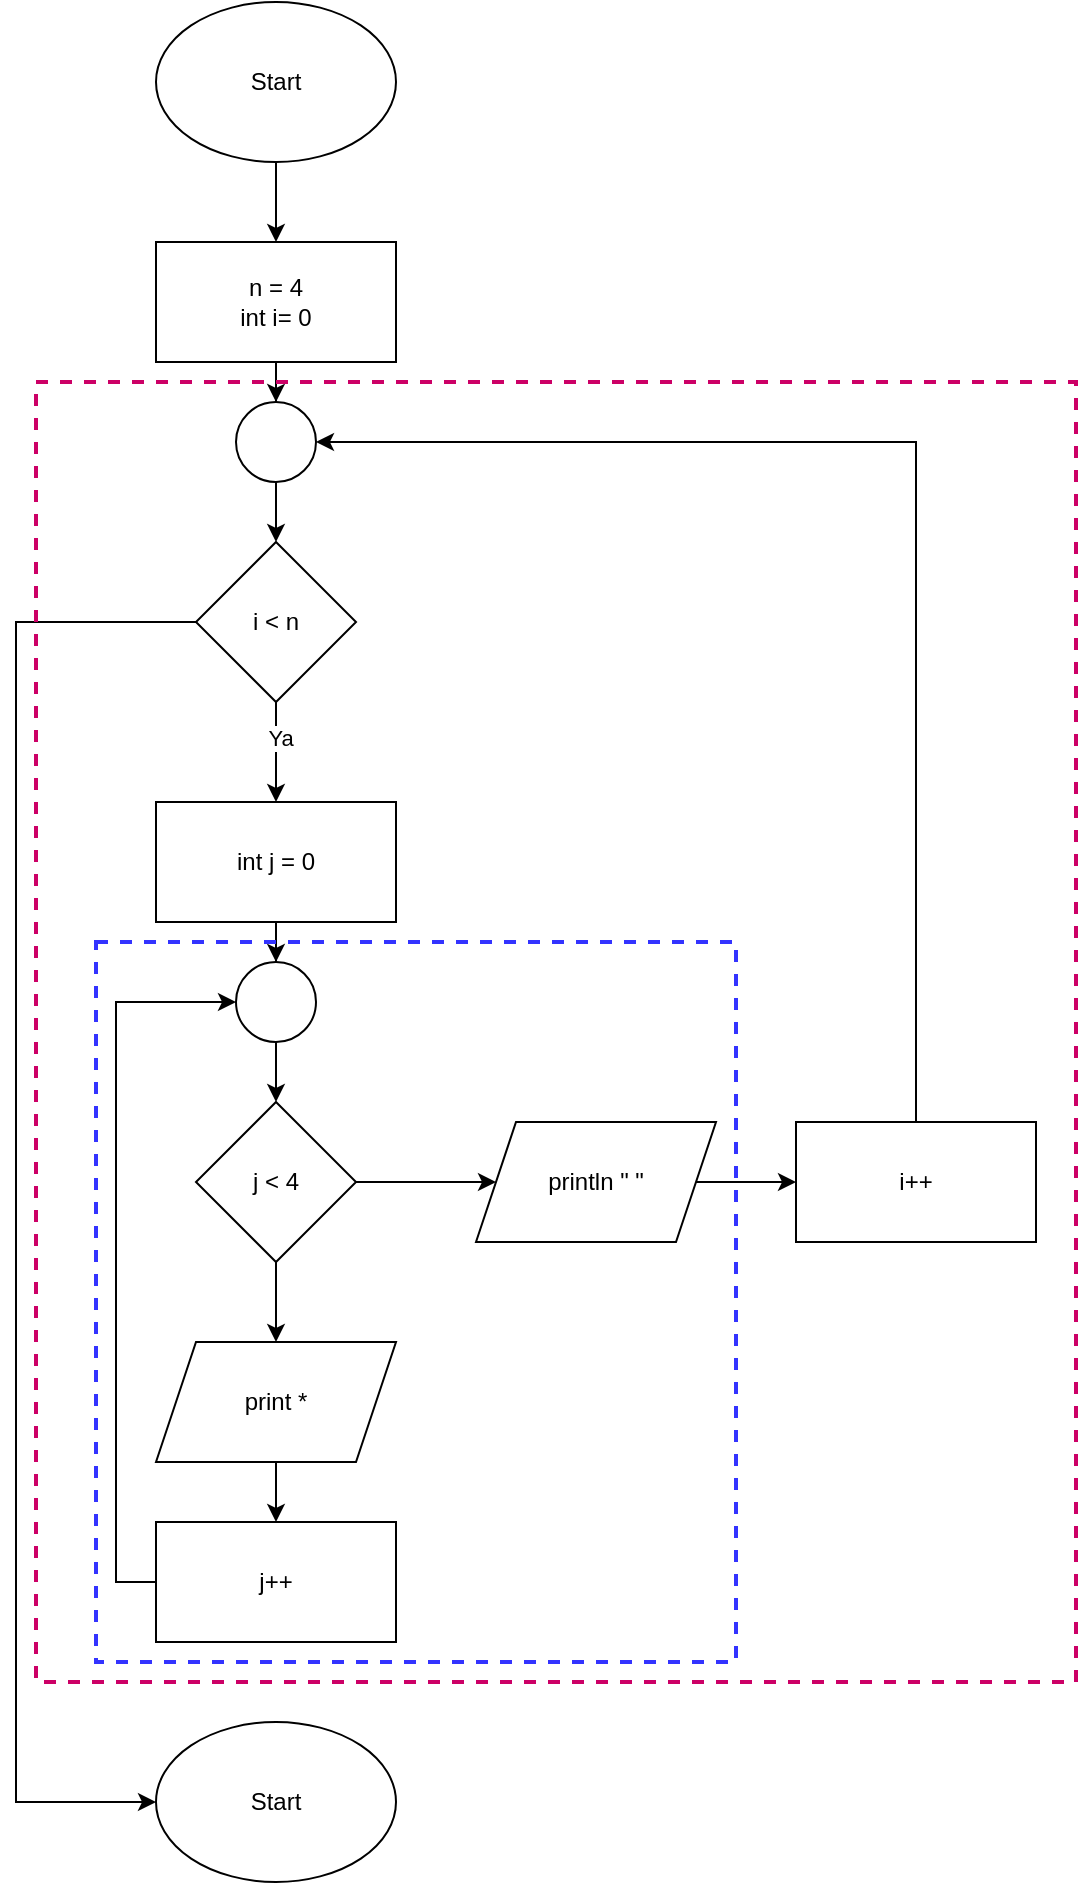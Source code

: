 <mxfile version="22.0.8" type="device" pages="3">
  <diagram id="C5RBs43oDa-KdzZeNtuy" name="Studi Case 1">
    <mxGraphModel dx="944" dy="1576" grid="1" gridSize="10" guides="1" tooltips="1" connect="1" arrows="1" fold="1" page="1" pageScale="1" pageWidth="827" pageHeight="1169" math="0" shadow="0">
      <root>
        <mxCell id="WIyWlLk6GJQsqaUBKTNV-0" />
        <mxCell id="WIyWlLk6GJQsqaUBKTNV-1" parent="WIyWlLk6GJQsqaUBKTNV-0" />
        <mxCell id="pTl-VRT4gUxG7cvBRQ_V-3" value="" style="edgeStyle=orthogonalEdgeStyle;rounded=0;orthogonalLoop=1;jettySize=auto;html=1;" edge="1" parent="WIyWlLk6GJQsqaUBKTNV-1" source="IYbiM6dV4bmUepGeTCrN-0" target="pTl-VRT4gUxG7cvBRQ_V-2">
          <mxGeometry relative="1" as="geometry" />
        </mxCell>
        <mxCell id="IYbiM6dV4bmUepGeTCrN-0" value="Start" style="ellipse;whiteSpace=wrap;html=1;" parent="WIyWlLk6GJQsqaUBKTNV-1" vertex="1">
          <mxGeometry x="180" y="70" width="120" height="80" as="geometry" />
        </mxCell>
        <mxCell id="pTl-VRT4gUxG7cvBRQ_V-5" value="" style="edgeStyle=orthogonalEdgeStyle;rounded=0;orthogonalLoop=1;jettySize=auto;html=1;" edge="1" parent="WIyWlLk6GJQsqaUBKTNV-1" source="pTl-VRT4gUxG7cvBRQ_V-2" target="pTl-VRT4gUxG7cvBRQ_V-4">
          <mxGeometry relative="1" as="geometry" />
        </mxCell>
        <mxCell id="pTl-VRT4gUxG7cvBRQ_V-2" value="n = 4&lt;br&gt;int i= 0" style="rounded=0;whiteSpace=wrap;html=1;" vertex="1" parent="WIyWlLk6GJQsqaUBKTNV-1">
          <mxGeometry x="180" y="190" width="120" height="60" as="geometry" />
        </mxCell>
        <mxCell id="pTl-VRT4gUxG7cvBRQ_V-16" value="" style="edgeStyle=orthogonalEdgeStyle;rounded=0;orthogonalLoop=1;jettySize=auto;html=1;" edge="1" parent="WIyWlLk6GJQsqaUBKTNV-1" source="pTl-VRT4gUxG7cvBRQ_V-4" target="pTl-VRT4gUxG7cvBRQ_V-15">
          <mxGeometry relative="1" as="geometry" />
        </mxCell>
        <mxCell id="pTl-VRT4gUxG7cvBRQ_V-4" value="" style="ellipse;whiteSpace=wrap;html=1;rounded=0;" vertex="1" parent="WIyWlLk6GJQsqaUBKTNV-1">
          <mxGeometry x="220" y="270" width="40" height="40" as="geometry" />
        </mxCell>
        <mxCell id="pTl-VRT4gUxG7cvBRQ_V-10" value="" style="edgeStyle=orthogonalEdgeStyle;rounded=0;orthogonalLoop=1;jettySize=auto;html=1;" edge="1" parent="WIyWlLk6GJQsqaUBKTNV-1" source="pTl-VRT4gUxG7cvBRQ_V-6" target="pTl-VRT4gUxG7cvBRQ_V-9">
          <mxGeometry relative="1" as="geometry" />
        </mxCell>
        <mxCell id="pTl-VRT4gUxG7cvBRQ_V-6" value="int j = 0" style="rounded=0;whiteSpace=wrap;html=1;" vertex="1" parent="WIyWlLk6GJQsqaUBKTNV-1">
          <mxGeometry x="180" y="470" width="120" height="60" as="geometry" />
        </mxCell>
        <mxCell id="pTl-VRT4gUxG7cvBRQ_V-14" value="" style="edgeStyle=orthogonalEdgeStyle;rounded=0;orthogonalLoop=1;jettySize=auto;html=1;" edge="1" parent="WIyWlLk6GJQsqaUBKTNV-1" source="pTl-VRT4gUxG7cvBRQ_V-9" target="pTl-VRT4gUxG7cvBRQ_V-13">
          <mxGeometry relative="1" as="geometry" />
        </mxCell>
        <mxCell id="pTl-VRT4gUxG7cvBRQ_V-9" value="" style="ellipse;whiteSpace=wrap;html=1;rounded=0;" vertex="1" parent="WIyWlLk6GJQsqaUBKTNV-1">
          <mxGeometry x="220" y="550" width="40" height="40" as="geometry" />
        </mxCell>
        <mxCell id="pTl-VRT4gUxG7cvBRQ_V-20" value="" style="edgeStyle=orthogonalEdgeStyle;rounded=0;orthogonalLoop=1;jettySize=auto;html=1;" edge="1" parent="WIyWlLk6GJQsqaUBKTNV-1" source="pTl-VRT4gUxG7cvBRQ_V-13" target="pTl-VRT4gUxG7cvBRQ_V-19">
          <mxGeometry relative="1" as="geometry" />
        </mxCell>
        <mxCell id="pTl-VRT4gUxG7cvBRQ_V-23" value="" style="edgeStyle=orthogonalEdgeStyle;rounded=0;orthogonalLoop=1;jettySize=auto;html=1;" edge="1" parent="WIyWlLk6GJQsqaUBKTNV-1" source="pTl-VRT4gUxG7cvBRQ_V-13" target="pTl-VRT4gUxG7cvBRQ_V-22">
          <mxGeometry relative="1" as="geometry" />
        </mxCell>
        <mxCell id="pTl-VRT4gUxG7cvBRQ_V-13" value="j &amp;lt; 4" style="rhombus;whiteSpace=wrap;html=1;rounded=0;" vertex="1" parent="WIyWlLk6GJQsqaUBKTNV-1">
          <mxGeometry x="200" y="620" width="80" height="80" as="geometry" />
        </mxCell>
        <mxCell id="pTl-VRT4gUxG7cvBRQ_V-17" value="" style="edgeStyle=orthogonalEdgeStyle;rounded=0;orthogonalLoop=1;jettySize=auto;html=1;" edge="1" parent="WIyWlLk6GJQsqaUBKTNV-1" source="pTl-VRT4gUxG7cvBRQ_V-15" target="pTl-VRT4gUxG7cvBRQ_V-6">
          <mxGeometry relative="1" as="geometry" />
        </mxCell>
        <mxCell id="pTl-VRT4gUxG7cvBRQ_V-18" value="Ya" style="edgeLabel;html=1;align=center;verticalAlign=middle;resizable=0;points=[];" vertex="1" connectable="0" parent="pTl-VRT4gUxG7cvBRQ_V-17">
          <mxGeometry x="-0.28" y="2" relative="1" as="geometry">
            <mxPoint as="offset" />
          </mxGeometry>
        </mxCell>
        <mxCell id="pTl-VRT4gUxG7cvBRQ_V-31" style="edgeStyle=orthogonalEdgeStyle;rounded=0;orthogonalLoop=1;jettySize=auto;html=1;entryX=0;entryY=0.5;entryDx=0;entryDy=0;" edge="1" parent="WIyWlLk6GJQsqaUBKTNV-1" source="pTl-VRT4gUxG7cvBRQ_V-15" target="pTl-VRT4gUxG7cvBRQ_V-30">
          <mxGeometry relative="1" as="geometry">
            <Array as="points">
              <mxPoint x="110" y="380" />
              <mxPoint x="110" y="970" />
            </Array>
          </mxGeometry>
        </mxCell>
        <mxCell id="pTl-VRT4gUxG7cvBRQ_V-15" value="i &amp;lt; n" style="rhombus;whiteSpace=wrap;html=1;rounded=0;" vertex="1" parent="WIyWlLk6GJQsqaUBKTNV-1">
          <mxGeometry x="200" y="340" width="80" height="80" as="geometry" />
        </mxCell>
        <mxCell id="pTl-VRT4gUxG7cvBRQ_V-27" value="" style="edgeStyle=orthogonalEdgeStyle;rounded=0;orthogonalLoop=1;jettySize=auto;html=1;" edge="1" parent="WIyWlLk6GJQsqaUBKTNV-1" source="pTl-VRT4gUxG7cvBRQ_V-19" target="pTl-VRT4gUxG7cvBRQ_V-26">
          <mxGeometry relative="1" as="geometry" />
        </mxCell>
        <mxCell id="pTl-VRT4gUxG7cvBRQ_V-19" value="print *" style="shape=parallelogram;perimeter=parallelogramPerimeter;whiteSpace=wrap;html=1;fixedSize=1;rounded=0;" vertex="1" parent="WIyWlLk6GJQsqaUBKTNV-1">
          <mxGeometry x="180" y="740" width="120" height="60" as="geometry" />
        </mxCell>
        <mxCell id="pTl-VRT4gUxG7cvBRQ_V-25" value="" style="edgeStyle=orthogonalEdgeStyle;rounded=0;orthogonalLoop=1;jettySize=auto;html=1;" edge="1" parent="WIyWlLk6GJQsqaUBKTNV-1" source="pTl-VRT4gUxG7cvBRQ_V-22" target="pTl-VRT4gUxG7cvBRQ_V-24">
          <mxGeometry relative="1" as="geometry" />
        </mxCell>
        <mxCell id="pTl-VRT4gUxG7cvBRQ_V-22" value="println &quot; &quot;" style="shape=parallelogram;perimeter=parallelogramPerimeter;whiteSpace=wrap;html=1;fixedSize=1;rounded=0;" vertex="1" parent="WIyWlLk6GJQsqaUBKTNV-1">
          <mxGeometry x="340" y="630" width="120" height="60" as="geometry" />
        </mxCell>
        <mxCell id="pTl-VRT4gUxG7cvBRQ_V-29" style="edgeStyle=orthogonalEdgeStyle;rounded=0;orthogonalLoop=1;jettySize=auto;html=1;entryX=1;entryY=0.5;entryDx=0;entryDy=0;" edge="1" parent="WIyWlLk6GJQsqaUBKTNV-1" source="pTl-VRT4gUxG7cvBRQ_V-24" target="pTl-VRT4gUxG7cvBRQ_V-4">
          <mxGeometry relative="1" as="geometry">
            <Array as="points">
              <mxPoint x="560" y="290" />
            </Array>
          </mxGeometry>
        </mxCell>
        <mxCell id="pTl-VRT4gUxG7cvBRQ_V-24" value="i++" style="whiteSpace=wrap;html=1;rounded=0;" vertex="1" parent="WIyWlLk6GJQsqaUBKTNV-1">
          <mxGeometry x="500" y="630" width="120" height="60" as="geometry" />
        </mxCell>
        <mxCell id="pTl-VRT4gUxG7cvBRQ_V-28" style="edgeStyle=orthogonalEdgeStyle;rounded=0;orthogonalLoop=1;jettySize=auto;html=1;entryX=0;entryY=0.5;entryDx=0;entryDy=0;" edge="1" parent="WIyWlLk6GJQsqaUBKTNV-1" source="pTl-VRT4gUxG7cvBRQ_V-26" target="pTl-VRT4gUxG7cvBRQ_V-9">
          <mxGeometry relative="1" as="geometry">
            <Array as="points">
              <mxPoint x="160" y="860" />
              <mxPoint x="160" y="570" />
            </Array>
          </mxGeometry>
        </mxCell>
        <mxCell id="pTl-VRT4gUxG7cvBRQ_V-26" value="j++" style="whiteSpace=wrap;html=1;rounded=0;" vertex="1" parent="WIyWlLk6GJQsqaUBKTNV-1">
          <mxGeometry x="180" y="830" width="120" height="60" as="geometry" />
        </mxCell>
        <mxCell id="pTl-VRT4gUxG7cvBRQ_V-30" value="Start" style="ellipse;whiteSpace=wrap;html=1;" vertex="1" parent="WIyWlLk6GJQsqaUBKTNV-1">
          <mxGeometry x="180" y="930" width="120" height="80" as="geometry" />
        </mxCell>
        <mxCell id="pTl-VRT4gUxG7cvBRQ_V-32" value="" style="rounded=0;whiteSpace=wrap;html=1;fillColor=none;dashed=1;strokeColor=#CC0066;strokeWidth=2;" vertex="1" parent="WIyWlLk6GJQsqaUBKTNV-1">
          <mxGeometry x="120" y="260" width="520" height="650" as="geometry" />
        </mxCell>
        <mxCell id="pTl-VRT4gUxG7cvBRQ_V-33" value="" style="rounded=0;whiteSpace=wrap;html=1;fillColor=none;dashed=1;strokeColor=#3333FF;strokeWidth=2;" vertex="1" parent="WIyWlLk6GJQsqaUBKTNV-1">
          <mxGeometry x="150" y="540" width="320" height="360" as="geometry" />
        </mxCell>
      </root>
    </mxGraphModel>
  </diagram>
  <diagram name="Studi Case 2" id="UpCRgoLP9EMDievpy5rd">
    <mxGraphModel dx="791" dy="876" grid="1" gridSize="10" guides="1" tooltips="1" connect="1" arrows="1" fold="1" page="1" pageScale="1" pageWidth="827" pageHeight="1169" math="0" shadow="0">
      <root>
        <mxCell id="UQOPfPNxJdvIHZzvTJ9f-0" />
        <mxCell id="UQOPfPNxJdvIHZzvTJ9f-1" parent="UQOPfPNxJdvIHZzvTJ9f-0" />
        <mxCell id="UQOPfPNxJdvIHZzvTJ9f-28" value="" style="rounded=0;whiteSpace=wrap;html=1;fillColor=none;dashed=1;strokeColor=#CC0066;strokeWidth=2;" vertex="1" parent="UQOPfPNxJdvIHZzvTJ9f-1">
          <mxGeometry x="120" y="260" width="520" height="650" as="geometry" />
        </mxCell>
        <mxCell id="UQOPfPNxJdvIHZzvTJ9f-29" value="" style="rounded=0;whiteSpace=wrap;html=1;fillColor=none;dashed=1;strokeColor=#3333FF;strokeWidth=2;" vertex="1" parent="UQOPfPNxJdvIHZzvTJ9f-1">
          <mxGeometry x="150" y="540" width="320" height="360" as="geometry" />
        </mxCell>
        <mxCell id="UQOPfPNxJdvIHZzvTJ9f-2" value="" style="edgeStyle=orthogonalEdgeStyle;rounded=0;orthogonalLoop=1;jettySize=auto;html=1;" edge="1" parent="UQOPfPNxJdvIHZzvTJ9f-1" source="UQOPfPNxJdvIHZzvTJ9f-3" target="UQOPfPNxJdvIHZzvTJ9f-5">
          <mxGeometry relative="1" as="geometry" />
        </mxCell>
        <mxCell id="UQOPfPNxJdvIHZzvTJ9f-3" value="Start" style="ellipse;whiteSpace=wrap;html=1;" vertex="1" parent="UQOPfPNxJdvIHZzvTJ9f-1">
          <mxGeometry x="180" y="70" width="120" height="80" as="geometry" />
        </mxCell>
        <mxCell id="UQOPfPNxJdvIHZzvTJ9f-4" value="" style="edgeStyle=orthogonalEdgeStyle;rounded=0;orthogonalLoop=1;jettySize=auto;html=1;" edge="1" parent="UQOPfPNxJdvIHZzvTJ9f-1" source="UQOPfPNxJdvIHZzvTJ9f-5" target="UQOPfPNxJdvIHZzvTJ9f-7">
          <mxGeometry relative="1" as="geometry" />
        </mxCell>
        <mxCell id="UQOPfPNxJdvIHZzvTJ9f-5" value="n = 10&lt;br&gt;int i= 0" style="rounded=0;whiteSpace=wrap;html=1;" vertex="1" parent="UQOPfPNxJdvIHZzvTJ9f-1">
          <mxGeometry x="180" y="190" width="120" height="60" as="geometry" />
        </mxCell>
        <mxCell id="UQOPfPNxJdvIHZzvTJ9f-6" value="" style="edgeStyle=orthogonalEdgeStyle;rounded=0;orthogonalLoop=1;jettySize=auto;html=1;" edge="1" parent="UQOPfPNxJdvIHZzvTJ9f-1" source="UQOPfPNxJdvIHZzvTJ9f-7" target="UQOPfPNxJdvIHZzvTJ9f-18">
          <mxGeometry relative="1" as="geometry" />
        </mxCell>
        <mxCell id="UQOPfPNxJdvIHZzvTJ9f-7" value="" style="ellipse;whiteSpace=wrap;html=1;rounded=0;" vertex="1" parent="UQOPfPNxJdvIHZzvTJ9f-1">
          <mxGeometry x="220" y="270" width="40" height="40" as="geometry" />
        </mxCell>
        <mxCell id="UQOPfPNxJdvIHZzvTJ9f-8" value="" style="edgeStyle=orthogonalEdgeStyle;rounded=0;orthogonalLoop=1;jettySize=auto;html=1;" edge="1" parent="UQOPfPNxJdvIHZzvTJ9f-1" source="UQOPfPNxJdvIHZzvTJ9f-9" target="UQOPfPNxJdvIHZzvTJ9f-11">
          <mxGeometry relative="1" as="geometry" />
        </mxCell>
        <mxCell id="UQOPfPNxJdvIHZzvTJ9f-9" value="int j = 0" style="rounded=0;whiteSpace=wrap;html=1;" vertex="1" parent="UQOPfPNxJdvIHZzvTJ9f-1">
          <mxGeometry x="180" y="470" width="120" height="60" as="geometry" />
        </mxCell>
        <mxCell id="UQOPfPNxJdvIHZzvTJ9f-10" value="" style="edgeStyle=orthogonalEdgeStyle;rounded=0;orthogonalLoop=1;jettySize=auto;html=1;" edge="1" parent="UQOPfPNxJdvIHZzvTJ9f-1" source="UQOPfPNxJdvIHZzvTJ9f-11" target="UQOPfPNxJdvIHZzvTJ9f-14">
          <mxGeometry relative="1" as="geometry" />
        </mxCell>
        <mxCell id="UQOPfPNxJdvIHZzvTJ9f-11" value="" style="ellipse;whiteSpace=wrap;html=1;rounded=0;" vertex="1" parent="UQOPfPNxJdvIHZzvTJ9f-1">
          <mxGeometry x="220" y="550" width="40" height="40" as="geometry" />
        </mxCell>
        <mxCell id="UQOPfPNxJdvIHZzvTJ9f-12" value="" style="edgeStyle=orthogonalEdgeStyle;rounded=0;orthogonalLoop=1;jettySize=auto;html=1;" edge="1" parent="UQOPfPNxJdvIHZzvTJ9f-1" source="UQOPfPNxJdvIHZzvTJ9f-14" target="UQOPfPNxJdvIHZzvTJ9f-20">
          <mxGeometry relative="1" as="geometry" />
        </mxCell>
        <mxCell id="UQOPfPNxJdvIHZzvTJ9f-13" value="" style="edgeStyle=orthogonalEdgeStyle;rounded=0;orthogonalLoop=1;jettySize=auto;html=1;" edge="1" parent="UQOPfPNxJdvIHZzvTJ9f-1" source="UQOPfPNxJdvIHZzvTJ9f-14" target="UQOPfPNxJdvIHZzvTJ9f-22">
          <mxGeometry relative="1" as="geometry" />
        </mxCell>
        <mxCell id="UQOPfPNxJdvIHZzvTJ9f-14" value="j&amp;nbsp; &amp;lt;= i" style="rhombus;whiteSpace=wrap;html=1;rounded=0;" vertex="1" parent="UQOPfPNxJdvIHZzvTJ9f-1">
          <mxGeometry x="200" y="620" width="80" height="80" as="geometry" />
        </mxCell>
        <mxCell id="UQOPfPNxJdvIHZzvTJ9f-15" value="" style="edgeStyle=orthogonalEdgeStyle;rounded=0;orthogonalLoop=1;jettySize=auto;html=1;" edge="1" parent="UQOPfPNxJdvIHZzvTJ9f-1" source="UQOPfPNxJdvIHZzvTJ9f-18" target="UQOPfPNxJdvIHZzvTJ9f-9">
          <mxGeometry relative="1" as="geometry" />
        </mxCell>
        <mxCell id="UQOPfPNxJdvIHZzvTJ9f-16" value="Ya" style="edgeLabel;html=1;align=center;verticalAlign=middle;resizable=0;points=[];" vertex="1" connectable="0" parent="UQOPfPNxJdvIHZzvTJ9f-15">
          <mxGeometry x="-0.28" y="2" relative="1" as="geometry">
            <mxPoint as="offset" />
          </mxGeometry>
        </mxCell>
        <mxCell id="UQOPfPNxJdvIHZzvTJ9f-17" style="edgeStyle=orthogonalEdgeStyle;rounded=0;orthogonalLoop=1;jettySize=auto;html=1;entryX=0;entryY=0.5;entryDx=0;entryDy=0;" edge="1" parent="UQOPfPNxJdvIHZzvTJ9f-1" source="UQOPfPNxJdvIHZzvTJ9f-18" target="UQOPfPNxJdvIHZzvTJ9f-27">
          <mxGeometry relative="1" as="geometry">
            <Array as="points">
              <mxPoint x="110" y="380" />
              <mxPoint x="110" y="970" />
            </Array>
          </mxGeometry>
        </mxCell>
        <mxCell id="UQOPfPNxJdvIHZzvTJ9f-18" value="i &amp;lt; n" style="rhombus;whiteSpace=wrap;html=1;rounded=0;" vertex="1" parent="UQOPfPNxJdvIHZzvTJ9f-1">
          <mxGeometry x="200" y="340" width="80" height="80" as="geometry" />
        </mxCell>
        <mxCell id="UQOPfPNxJdvIHZzvTJ9f-19" value="" style="edgeStyle=orthogonalEdgeStyle;rounded=0;orthogonalLoop=1;jettySize=auto;html=1;" edge="1" parent="UQOPfPNxJdvIHZzvTJ9f-1" source="UQOPfPNxJdvIHZzvTJ9f-20" target="UQOPfPNxJdvIHZzvTJ9f-26">
          <mxGeometry relative="1" as="geometry" />
        </mxCell>
        <mxCell id="UQOPfPNxJdvIHZzvTJ9f-20" value="print *" style="shape=parallelogram;perimeter=parallelogramPerimeter;whiteSpace=wrap;html=1;fixedSize=1;rounded=0;" vertex="1" parent="UQOPfPNxJdvIHZzvTJ9f-1">
          <mxGeometry x="180" y="740" width="120" height="60" as="geometry" />
        </mxCell>
        <mxCell id="UQOPfPNxJdvIHZzvTJ9f-21" value="" style="edgeStyle=orthogonalEdgeStyle;rounded=0;orthogonalLoop=1;jettySize=auto;html=1;" edge="1" parent="UQOPfPNxJdvIHZzvTJ9f-1" source="UQOPfPNxJdvIHZzvTJ9f-22" target="UQOPfPNxJdvIHZzvTJ9f-24">
          <mxGeometry relative="1" as="geometry" />
        </mxCell>
        <mxCell id="UQOPfPNxJdvIHZzvTJ9f-22" value="println &quot; &quot;" style="shape=parallelogram;perimeter=parallelogramPerimeter;whiteSpace=wrap;html=1;fixedSize=1;rounded=0;" vertex="1" parent="UQOPfPNxJdvIHZzvTJ9f-1">
          <mxGeometry x="340" y="630" width="120" height="60" as="geometry" />
        </mxCell>
        <mxCell id="UQOPfPNxJdvIHZzvTJ9f-23" style="edgeStyle=orthogonalEdgeStyle;rounded=0;orthogonalLoop=1;jettySize=auto;html=1;entryX=1;entryY=0.5;entryDx=0;entryDy=0;" edge="1" parent="UQOPfPNxJdvIHZzvTJ9f-1" source="UQOPfPNxJdvIHZzvTJ9f-24" target="UQOPfPNxJdvIHZzvTJ9f-7">
          <mxGeometry relative="1" as="geometry">
            <Array as="points">
              <mxPoint x="560" y="290" />
            </Array>
          </mxGeometry>
        </mxCell>
        <mxCell id="UQOPfPNxJdvIHZzvTJ9f-24" value="i++" style="whiteSpace=wrap;html=1;rounded=0;" vertex="1" parent="UQOPfPNxJdvIHZzvTJ9f-1">
          <mxGeometry x="500" y="630" width="120" height="60" as="geometry" />
        </mxCell>
        <mxCell id="UQOPfPNxJdvIHZzvTJ9f-25" style="edgeStyle=orthogonalEdgeStyle;rounded=0;orthogonalLoop=1;jettySize=auto;html=1;entryX=0;entryY=0.5;entryDx=0;entryDy=0;" edge="1" parent="UQOPfPNxJdvIHZzvTJ9f-1" source="UQOPfPNxJdvIHZzvTJ9f-26" target="UQOPfPNxJdvIHZzvTJ9f-11">
          <mxGeometry relative="1" as="geometry">
            <Array as="points">
              <mxPoint x="160" y="860" />
              <mxPoint x="160" y="570" />
            </Array>
          </mxGeometry>
        </mxCell>
        <mxCell id="UQOPfPNxJdvIHZzvTJ9f-26" value="j++" style="whiteSpace=wrap;html=1;rounded=0;" vertex="1" parent="UQOPfPNxJdvIHZzvTJ9f-1">
          <mxGeometry x="180" y="830" width="120" height="60" as="geometry" />
        </mxCell>
        <mxCell id="UQOPfPNxJdvIHZzvTJ9f-27" value="Start" style="ellipse;whiteSpace=wrap;html=1;" vertex="1" parent="UQOPfPNxJdvIHZzvTJ9f-1">
          <mxGeometry x="180" y="930" width="120" height="80" as="geometry" />
        </mxCell>
      </root>
    </mxGraphModel>
  </diagram>
  <diagram id="POKOIN01fZQBmkjWjuxg" name="Studi Case 3">
    <mxGraphModel dx="527" dy="584" grid="1" gridSize="10" guides="1" tooltips="1" connect="1" arrows="1" fold="1" page="1" pageScale="1" pageWidth="827" pageHeight="1169" math="0" shadow="0">
      <root>
        <mxCell id="0" />
        <mxCell id="1" parent="0" />
        <mxCell id="_V2bOaYjusm_407l7yLq-1" value="" style="rounded=0;whiteSpace=wrap;html=1;fillColor=none;dashed=1;strokeColor=#CC0066;strokeWidth=2;" vertex="1" parent="1">
          <mxGeometry x="120" y="260" width="520" height="650" as="geometry" />
        </mxCell>
        <mxCell id="_V2bOaYjusm_407l7yLq-2" value="" style="rounded=0;whiteSpace=wrap;html=1;fillColor=none;dashed=1;strokeColor=#3333FF;strokeWidth=2;" vertex="1" parent="1">
          <mxGeometry x="150" y="540" width="320" height="360" as="geometry" />
        </mxCell>
        <mxCell id="_V2bOaYjusm_407l7yLq-3" value="" style="edgeStyle=orthogonalEdgeStyle;rounded=0;orthogonalLoop=1;jettySize=auto;html=1;" edge="1" parent="1" source="_V2bOaYjusm_407l7yLq-4" target="_V2bOaYjusm_407l7yLq-6">
          <mxGeometry relative="1" as="geometry" />
        </mxCell>
        <mxCell id="_V2bOaYjusm_407l7yLq-4" value="Start" style="ellipse;whiteSpace=wrap;html=1;" vertex="1" parent="1">
          <mxGeometry x="180" y="70" width="120" height="80" as="geometry" />
        </mxCell>
        <mxCell id="_V2bOaYjusm_407l7yLq-5" value="" style="edgeStyle=orthogonalEdgeStyle;rounded=0;orthogonalLoop=1;jettySize=auto;html=1;" edge="1" parent="1" source="_V2bOaYjusm_407l7yLq-6" target="_V2bOaYjusm_407l7yLq-8">
          <mxGeometry relative="1" as="geometry" />
        </mxCell>
        <mxCell id="_V2bOaYjusm_407l7yLq-6" value="n = 10&lt;br&gt;int i= 0" style="rounded=0;whiteSpace=wrap;html=1;" vertex="1" parent="1">
          <mxGeometry x="180" y="190" width="120" height="60" as="geometry" />
        </mxCell>
        <mxCell id="_V2bOaYjusm_407l7yLq-7" value="" style="edgeStyle=orthogonalEdgeStyle;rounded=0;orthogonalLoop=1;jettySize=auto;html=1;" edge="1" parent="1" source="_V2bOaYjusm_407l7yLq-8" target="_V2bOaYjusm_407l7yLq-19">
          <mxGeometry relative="1" as="geometry" />
        </mxCell>
        <mxCell id="_V2bOaYjusm_407l7yLq-8" value="" style="ellipse;whiteSpace=wrap;html=1;rounded=0;" vertex="1" parent="1">
          <mxGeometry x="220" y="270" width="40" height="40" as="geometry" />
        </mxCell>
        <mxCell id="_V2bOaYjusm_407l7yLq-9" value="" style="edgeStyle=orthogonalEdgeStyle;rounded=0;orthogonalLoop=1;jettySize=auto;html=1;" edge="1" parent="1" source="_V2bOaYjusm_407l7yLq-10" target="_V2bOaYjusm_407l7yLq-12">
          <mxGeometry relative="1" as="geometry" />
        </mxCell>
        <mxCell id="_V2bOaYjusm_407l7yLq-10" value="int j = n - 1" style="rounded=0;whiteSpace=wrap;html=1;" vertex="1" parent="1">
          <mxGeometry x="180" y="470" width="120" height="60" as="geometry" />
        </mxCell>
        <mxCell id="_V2bOaYjusm_407l7yLq-11" value="" style="edgeStyle=orthogonalEdgeStyle;rounded=0;orthogonalLoop=1;jettySize=auto;html=1;" edge="1" parent="1" source="_V2bOaYjusm_407l7yLq-12" target="_V2bOaYjusm_407l7yLq-15">
          <mxGeometry relative="1" as="geometry" />
        </mxCell>
        <mxCell id="_V2bOaYjusm_407l7yLq-12" value="" style="ellipse;whiteSpace=wrap;html=1;rounded=0;" vertex="1" parent="1">
          <mxGeometry x="220" y="550" width="40" height="40" as="geometry" />
        </mxCell>
        <mxCell id="_V2bOaYjusm_407l7yLq-13" value="" style="edgeStyle=orthogonalEdgeStyle;rounded=0;orthogonalLoop=1;jettySize=auto;html=1;" edge="1" parent="1" source="_V2bOaYjusm_407l7yLq-15" target="_V2bOaYjusm_407l7yLq-21">
          <mxGeometry relative="1" as="geometry" />
        </mxCell>
        <mxCell id="_V2bOaYjusm_407l7yLq-14" value="" style="edgeStyle=orthogonalEdgeStyle;rounded=0;orthogonalLoop=1;jettySize=auto;html=1;" edge="1" parent="1" source="_V2bOaYjusm_407l7yLq-15" target="_V2bOaYjusm_407l7yLq-23">
          <mxGeometry relative="1" as="geometry" />
        </mxCell>
        <mxCell id="_V2bOaYjusm_407l7yLq-15" value="j &amp;gt; 0" style="rhombus;whiteSpace=wrap;html=1;rounded=0;" vertex="1" parent="1">
          <mxGeometry x="200" y="620" width="80" height="80" as="geometry" />
        </mxCell>
        <mxCell id="_V2bOaYjusm_407l7yLq-16" value="" style="edgeStyle=orthogonalEdgeStyle;rounded=0;orthogonalLoop=1;jettySize=auto;html=1;" edge="1" parent="1" source="_V2bOaYjusm_407l7yLq-19" target="_V2bOaYjusm_407l7yLq-10">
          <mxGeometry relative="1" as="geometry" />
        </mxCell>
        <mxCell id="_V2bOaYjusm_407l7yLq-17" value="Ya" style="edgeLabel;html=1;align=center;verticalAlign=middle;resizable=0;points=[];" vertex="1" connectable="0" parent="_V2bOaYjusm_407l7yLq-16">
          <mxGeometry x="-0.28" y="2" relative="1" as="geometry">
            <mxPoint as="offset" />
          </mxGeometry>
        </mxCell>
        <mxCell id="_V2bOaYjusm_407l7yLq-18" style="edgeStyle=orthogonalEdgeStyle;rounded=0;orthogonalLoop=1;jettySize=auto;html=1;entryX=0;entryY=0.5;entryDx=0;entryDy=0;" edge="1" parent="1" source="_V2bOaYjusm_407l7yLq-19" target="_V2bOaYjusm_407l7yLq-28">
          <mxGeometry relative="1" as="geometry">
            <Array as="points">
              <mxPoint x="110" y="380" />
              <mxPoint x="110" y="970" />
            </Array>
          </mxGeometry>
        </mxCell>
        <mxCell id="_V2bOaYjusm_407l7yLq-19" value="i &amp;lt;= n" style="rhombus;whiteSpace=wrap;html=1;rounded=0;" vertex="1" parent="1">
          <mxGeometry x="200" y="340" width="80" height="80" as="geometry" />
        </mxCell>
        <mxCell id="_V2bOaYjusm_407l7yLq-20" value="" style="edgeStyle=orthogonalEdgeStyle;rounded=0;orthogonalLoop=1;jettySize=auto;html=1;" edge="1" parent="1" source="_V2bOaYjusm_407l7yLq-21" target="_V2bOaYjusm_407l7yLq-27">
          <mxGeometry relative="1" as="geometry" />
        </mxCell>
        <mxCell id="_V2bOaYjusm_407l7yLq-21" value="print *" style="shape=parallelogram;perimeter=parallelogramPerimeter;whiteSpace=wrap;html=1;fixedSize=1;rounded=0;" vertex="1" parent="1">
          <mxGeometry x="180" y="740" width="120" height="60" as="geometry" />
        </mxCell>
        <mxCell id="_V2bOaYjusm_407l7yLq-22" value="" style="edgeStyle=orthogonalEdgeStyle;rounded=0;orthogonalLoop=1;jettySize=auto;html=1;" edge="1" parent="1" source="_V2bOaYjusm_407l7yLq-23" target="_V2bOaYjusm_407l7yLq-25">
          <mxGeometry relative="1" as="geometry" />
        </mxCell>
        <mxCell id="_V2bOaYjusm_407l7yLq-23" value="println &quot; &quot;" style="shape=parallelogram;perimeter=parallelogramPerimeter;whiteSpace=wrap;html=1;fixedSize=1;rounded=0;" vertex="1" parent="1">
          <mxGeometry x="340" y="630" width="120" height="60" as="geometry" />
        </mxCell>
        <mxCell id="_V2bOaYjusm_407l7yLq-24" style="edgeStyle=orthogonalEdgeStyle;rounded=0;orthogonalLoop=1;jettySize=auto;html=1;entryX=1;entryY=0.5;entryDx=0;entryDy=0;" edge="1" parent="1" source="_V2bOaYjusm_407l7yLq-25" target="_V2bOaYjusm_407l7yLq-8">
          <mxGeometry relative="1" as="geometry">
            <Array as="points">
              <mxPoint x="560" y="290" />
            </Array>
          </mxGeometry>
        </mxCell>
        <mxCell id="_V2bOaYjusm_407l7yLq-25" value="i++" style="whiteSpace=wrap;html=1;rounded=0;" vertex="1" parent="1">
          <mxGeometry x="500" y="630" width="120" height="60" as="geometry" />
        </mxCell>
        <mxCell id="_V2bOaYjusm_407l7yLq-26" style="edgeStyle=orthogonalEdgeStyle;rounded=0;orthogonalLoop=1;jettySize=auto;html=1;entryX=0;entryY=0.5;entryDx=0;entryDy=0;" edge="1" parent="1" source="_V2bOaYjusm_407l7yLq-27" target="_V2bOaYjusm_407l7yLq-12">
          <mxGeometry relative="1" as="geometry">
            <Array as="points">
              <mxPoint x="160" y="860" />
              <mxPoint x="160" y="570" />
            </Array>
          </mxGeometry>
        </mxCell>
        <mxCell id="_V2bOaYjusm_407l7yLq-27" value="j--" style="whiteSpace=wrap;html=1;rounded=0;" vertex="1" parent="1">
          <mxGeometry x="180" y="830" width="120" height="60" as="geometry" />
        </mxCell>
        <mxCell id="_V2bOaYjusm_407l7yLq-28" value="Start" style="ellipse;whiteSpace=wrap;html=1;" vertex="1" parent="1">
          <mxGeometry x="180" y="930" width="120" height="80" as="geometry" />
        </mxCell>
      </root>
    </mxGraphModel>
  </diagram>
</mxfile>
